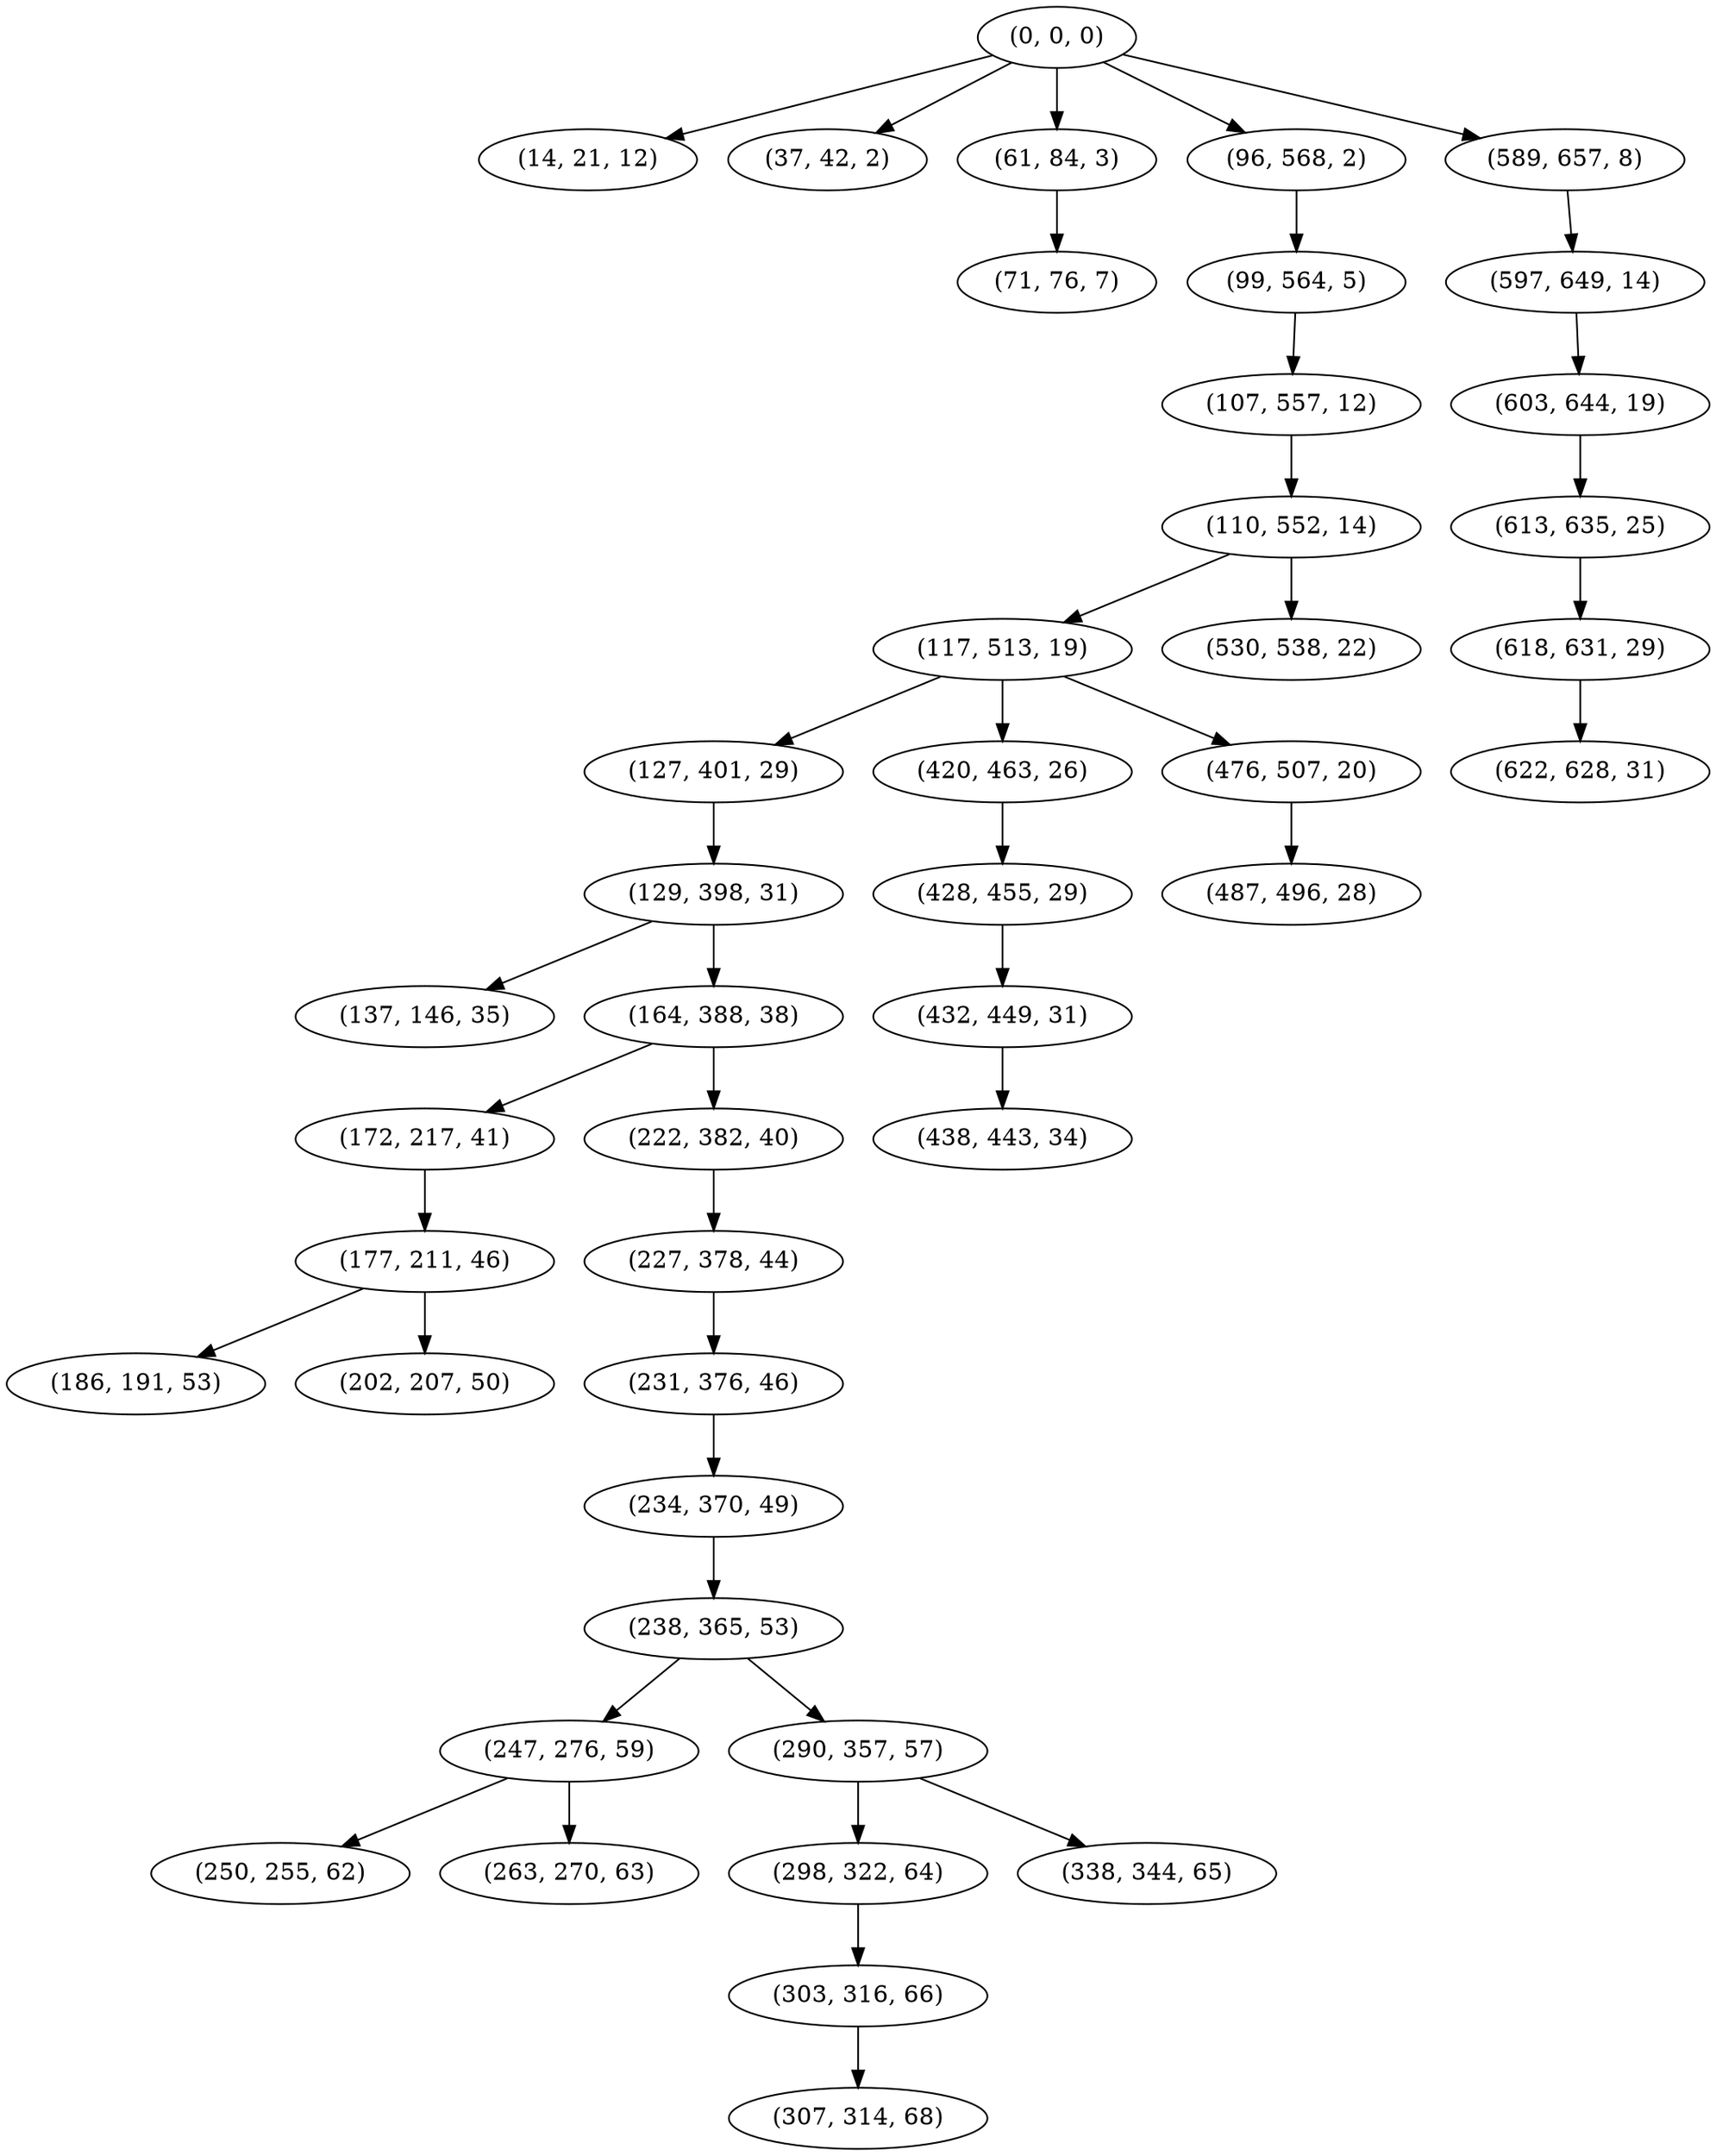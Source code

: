 digraph tree {
    "(0, 0, 0)";
    "(14, 21, 12)";
    "(37, 42, 2)";
    "(61, 84, 3)";
    "(71, 76, 7)";
    "(96, 568, 2)";
    "(99, 564, 5)";
    "(107, 557, 12)";
    "(110, 552, 14)";
    "(117, 513, 19)";
    "(127, 401, 29)";
    "(129, 398, 31)";
    "(137, 146, 35)";
    "(164, 388, 38)";
    "(172, 217, 41)";
    "(177, 211, 46)";
    "(186, 191, 53)";
    "(202, 207, 50)";
    "(222, 382, 40)";
    "(227, 378, 44)";
    "(231, 376, 46)";
    "(234, 370, 49)";
    "(238, 365, 53)";
    "(247, 276, 59)";
    "(250, 255, 62)";
    "(263, 270, 63)";
    "(290, 357, 57)";
    "(298, 322, 64)";
    "(303, 316, 66)";
    "(307, 314, 68)";
    "(338, 344, 65)";
    "(420, 463, 26)";
    "(428, 455, 29)";
    "(432, 449, 31)";
    "(438, 443, 34)";
    "(476, 507, 20)";
    "(487, 496, 28)";
    "(530, 538, 22)";
    "(589, 657, 8)";
    "(597, 649, 14)";
    "(603, 644, 19)";
    "(613, 635, 25)";
    "(618, 631, 29)";
    "(622, 628, 31)";
    "(0, 0, 0)" -> "(14, 21, 12)";
    "(0, 0, 0)" -> "(37, 42, 2)";
    "(0, 0, 0)" -> "(61, 84, 3)";
    "(0, 0, 0)" -> "(96, 568, 2)";
    "(0, 0, 0)" -> "(589, 657, 8)";
    "(61, 84, 3)" -> "(71, 76, 7)";
    "(96, 568, 2)" -> "(99, 564, 5)";
    "(99, 564, 5)" -> "(107, 557, 12)";
    "(107, 557, 12)" -> "(110, 552, 14)";
    "(110, 552, 14)" -> "(117, 513, 19)";
    "(110, 552, 14)" -> "(530, 538, 22)";
    "(117, 513, 19)" -> "(127, 401, 29)";
    "(117, 513, 19)" -> "(420, 463, 26)";
    "(117, 513, 19)" -> "(476, 507, 20)";
    "(127, 401, 29)" -> "(129, 398, 31)";
    "(129, 398, 31)" -> "(137, 146, 35)";
    "(129, 398, 31)" -> "(164, 388, 38)";
    "(164, 388, 38)" -> "(172, 217, 41)";
    "(164, 388, 38)" -> "(222, 382, 40)";
    "(172, 217, 41)" -> "(177, 211, 46)";
    "(177, 211, 46)" -> "(186, 191, 53)";
    "(177, 211, 46)" -> "(202, 207, 50)";
    "(222, 382, 40)" -> "(227, 378, 44)";
    "(227, 378, 44)" -> "(231, 376, 46)";
    "(231, 376, 46)" -> "(234, 370, 49)";
    "(234, 370, 49)" -> "(238, 365, 53)";
    "(238, 365, 53)" -> "(247, 276, 59)";
    "(238, 365, 53)" -> "(290, 357, 57)";
    "(247, 276, 59)" -> "(250, 255, 62)";
    "(247, 276, 59)" -> "(263, 270, 63)";
    "(290, 357, 57)" -> "(298, 322, 64)";
    "(290, 357, 57)" -> "(338, 344, 65)";
    "(298, 322, 64)" -> "(303, 316, 66)";
    "(303, 316, 66)" -> "(307, 314, 68)";
    "(420, 463, 26)" -> "(428, 455, 29)";
    "(428, 455, 29)" -> "(432, 449, 31)";
    "(432, 449, 31)" -> "(438, 443, 34)";
    "(476, 507, 20)" -> "(487, 496, 28)";
    "(589, 657, 8)" -> "(597, 649, 14)";
    "(597, 649, 14)" -> "(603, 644, 19)";
    "(603, 644, 19)" -> "(613, 635, 25)";
    "(613, 635, 25)" -> "(618, 631, 29)";
    "(618, 631, 29)" -> "(622, 628, 31)";
}
